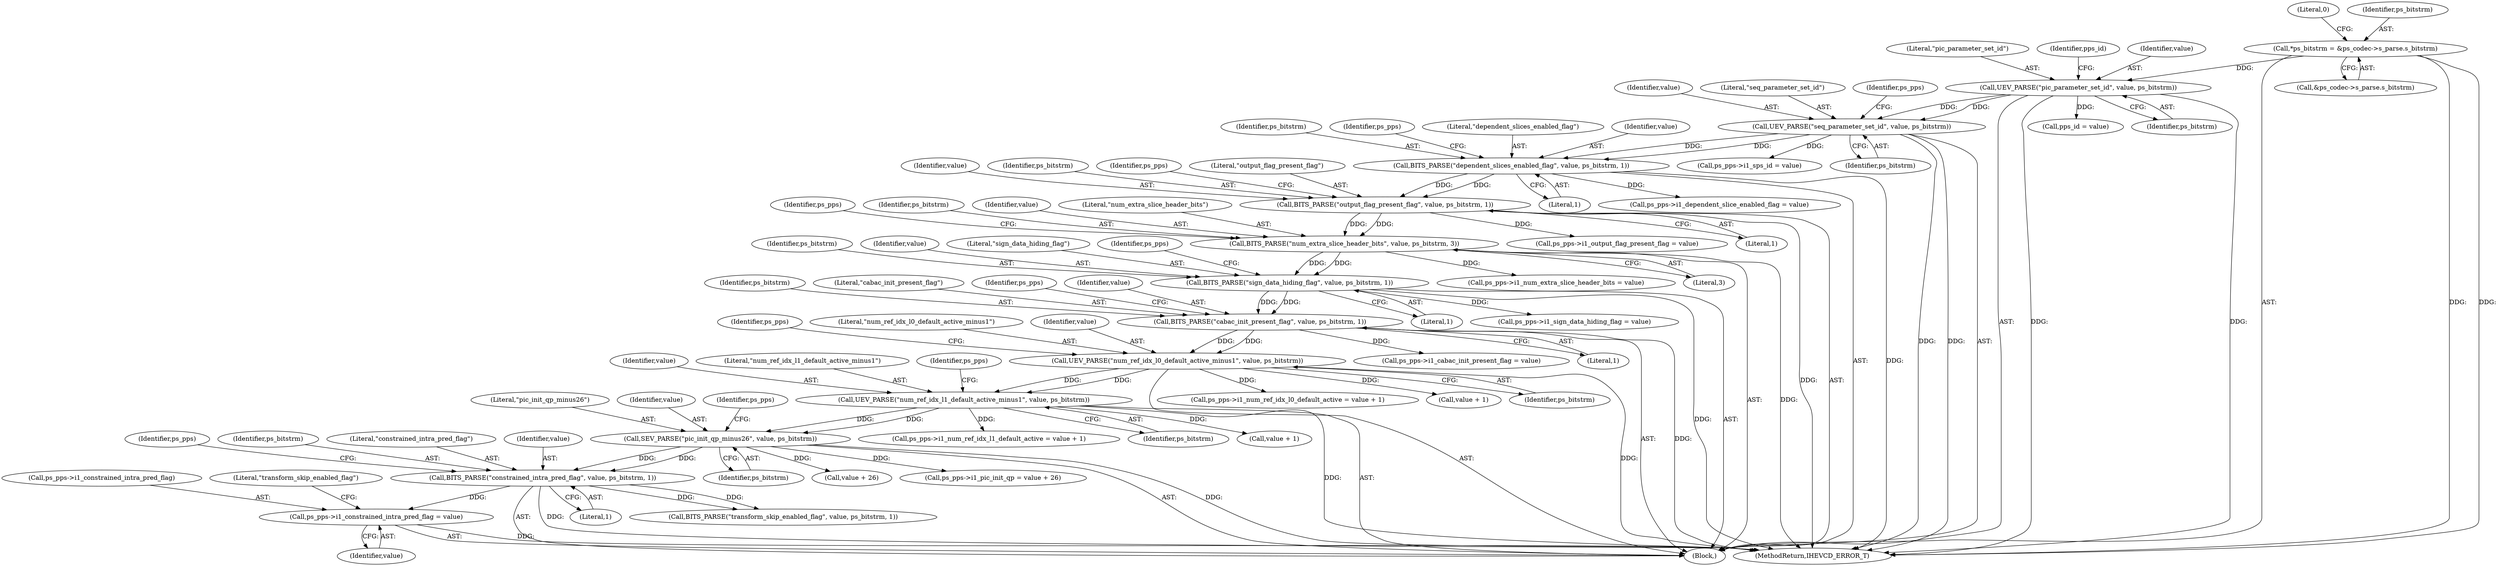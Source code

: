 digraph "0_Android_25c0ffbe6a181b4a373c3c9b421ea449d457e6ed@pointer" {
"1000310" [label="(Call,ps_pps->i1_constrained_intra_pred_flag = value)"];
"1000305" [label="(Call,BITS_PARSE(\"constrained_intra_pred_flag\", value, ps_bitstrm, 1))"];
"1000294" [label="(Call,SEV_PARSE(\"pic_init_qp_minus26\", value, ps_bitstrm))"];
"1000283" [label="(Call,UEV_PARSE(\"num_ref_idx_l1_default_active_minus1\", value, ps_bitstrm))"];
"1000272" [label="(Call,UEV_PARSE(\"num_ref_idx_l0_default_active_minus1\", value, ps_bitstrm))"];
"1000262" [label="(Call,BITS_PARSE(\"cabac_init_present_flag\", value, ps_bitstrm, 1))"];
"1000252" [label="(Call,BITS_PARSE(\"sign_data_hiding_flag\", value, ps_bitstrm, 1))"];
"1000242" [label="(Call,BITS_PARSE(\"num_extra_slice_header_bits\", value, ps_bitstrm, 3))"];
"1000232" [label="(Call,BITS_PARSE(\"output_flag_present_flag\", value, ps_bitstrm, 1))"];
"1000222" [label="(Call,BITS_PARSE(\"dependent_slices_enabled_flag\", value, ps_bitstrm, 1))"];
"1000181" [label="(Call,UEV_PARSE(\"seq_parameter_set_id\", value, ps_bitstrm))"];
"1000139" [label="(Call,UEV_PARSE(\"pic_parameter_set_id\", value, ps_bitstrm))"];
"1000123" [label="(Call,*ps_bitstrm = &ps_codec->s_parse.s_bitstrm)"];
"1000309" [label="(Literal,1)"];
"1000249" [label="(Identifier,ps_pps)"];
"1000242" [label="(Call,BITS_PARSE(\"num_extra_slice_header_bits\", value, ps_bitstrm, 3))"];
"1000311" [label="(Call,ps_pps->i1_constrained_intra_pred_flag)"];
"1000183" [label="(Identifier,value)"];
"1000285" [label="(Identifier,value)"];
"1000287" [label="(Call,ps_pps->i1_num_ref_idx_l1_default_active = value + 1)"];
"1000265" [label="(Identifier,ps_bitstrm)"];
"1000234" [label="(Identifier,value)"];
"1000295" [label="(Literal,\"pic_init_qp_minus26\")"];
"1000181" [label="(Call,UEV_PARSE(\"seq_parameter_set_id\", value, ps_bitstrm))"];
"1000294" [label="(Call,SEV_PARSE(\"pic_init_qp_minus26\", value, ps_bitstrm))"];
"1000255" [label="(Identifier,ps_bitstrm)"];
"1000276" [label="(Call,ps_pps->i1_num_ref_idx_l0_default_active = value + 1)"];
"1000263" [label="(Literal,\"cabac_init_present_flag\")"];
"1000225" [label="(Identifier,ps_bitstrm)"];
"1000254" [label="(Identifier,value)"];
"1000133" [label="(Literal,0)"];
"1000139" [label="(Call,UEV_PARSE(\"pic_parameter_set_id\", value, ps_bitstrm))"];
"1000256" [label="(Literal,1)"];
"1000283" [label="(Call,UEV_PARSE(\"num_ref_idx_l1_default_active_minus1\", value, ps_bitstrm))"];
"1000286" [label="(Identifier,ps_bitstrm)"];
"1000278" [label="(Identifier,ps_pps)"];
"1000222" [label="(Call,BITS_PARSE(\"dependent_slices_enabled_flag\", value, ps_bitstrm, 1))"];
"1000237" [label="(Call,ps_pps->i1_output_flag_present_flag = value)"];
"1000315" [label="(Call,BITS_PARSE(\"transform_skip_enabled_flag\", value, ps_bitstrm, 1))"];
"1000296" [label="(Identifier,value)"];
"1000284" [label="(Literal,\"num_ref_idx_l1_default_active_minus1\")"];
"1000245" [label="(Identifier,ps_bitstrm)"];
"1000305" [label="(Call,BITS_PARSE(\"constrained_intra_pred_flag\", value, ps_bitstrm, 1))"];
"1000269" [label="(Identifier,ps_pps)"];
"1000226" [label="(Literal,1)"];
"1000273" [label="(Literal,\"num_ref_idx_l0_default_active_minus1\")"];
"1000297" [label="(Identifier,ps_bitstrm)"];
"1000253" [label="(Literal,\"sign_data_hiding_flag\")"];
"1000312" [label="(Identifier,ps_pps)"];
"1000252" [label="(Call,BITS_PARSE(\"sign_data_hiding_flag\", value, ps_bitstrm, 1))"];
"1001047" [label="(MethodReturn,IHEVCD_ERROR_T)"];
"1000229" [label="(Identifier,ps_pps)"];
"1000223" [label="(Literal,\"dependent_slices_enabled_flag\")"];
"1000291" [label="(Call,value + 1)"];
"1000316" [label="(Literal,\"transform_skip_enabled_flag\")"];
"1000262" [label="(Call,BITS_PARSE(\"cabac_init_present_flag\", value, ps_bitstrm, 1))"];
"1000182" [label="(Literal,\"seq_parameter_set_id\")"];
"1000187" [label="(Identifier,ps_pps)"];
"1000123" [label="(Call,*ps_bitstrm = &ps_codec->s_parse.s_bitstrm)"];
"1000302" [label="(Call,value + 26)"];
"1000185" [label="(Call,ps_pps->i1_sps_id = value)"];
"1000140" [label="(Literal,\"pic_parameter_set_id\")"];
"1000232" [label="(Call,BITS_PARSE(\"output_flag_present_flag\", value, ps_bitstrm, 1))"];
"1000235" [label="(Identifier,ps_bitstrm)"];
"1000257" [label="(Call,ps_pps->i1_sign_data_hiding_flag = value)"];
"1000236" [label="(Literal,1)"];
"1000247" [label="(Call,ps_pps->i1_num_extra_slice_header_bits = value)"];
"1000144" [label="(Identifier,pps_id)"];
"1000124" [label="(Identifier,ps_bitstrm)"];
"1000143" [label="(Call,pps_id = value)"];
"1000184" [label="(Identifier,ps_bitstrm)"];
"1000111" [label="(Block,)"];
"1000314" [label="(Identifier,value)"];
"1000308" [label="(Identifier,ps_bitstrm)"];
"1000267" [label="(Call,ps_pps->i1_cabac_init_present_flag = value)"];
"1000274" [label="(Identifier,value)"];
"1000298" [label="(Call,ps_pps->i1_pic_init_qp = value + 26)"];
"1000246" [label="(Literal,3)"];
"1000239" [label="(Identifier,ps_pps)"];
"1000272" [label="(Call,UEV_PARSE(\"num_ref_idx_l0_default_active_minus1\", value, ps_bitstrm))"];
"1000280" [label="(Call,value + 1)"];
"1000264" [label="(Identifier,value)"];
"1000141" [label="(Identifier,value)"];
"1000266" [label="(Literal,1)"];
"1000300" [label="(Identifier,ps_pps)"];
"1000142" [label="(Identifier,ps_bitstrm)"];
"1000224" [label="(Identifier,value)"];
"1000233" [label="(Literal,\"output_flag_present_flag\")"];
"1000244" [label="(Identifier,value)"];
"1000306" [label="(Literal,\"constrained_intra_pred_flag\")"];
"1000275" [label="(Identifier,ps_bitstrm)"];
"1000243" [label="(Literal,\"num_extra_slice_header_bits\")"];
"1000125" [label="(Call,&ps_codec->s_parse.s_bitstrm)"];
"1000289" [label="(Identifier,ps_pps)"];
"1000227" [label="(Call,ps_pps->i1_dependent_slice_enabled_flag = value)"];
"1000259" [label="(Identifier,ps_pps)"];
"1000307" [label="(Identifier,value)"];
"1000310" [label="(Call,ps_pps->i1_constrained_intra_pred_flag = value)"];
"1000310" -> "1000111"  [label="AST: "];
"1000310" -> "1000314"  [label="CFG: "];
"1000311" -> "1000310"  [label="AST: "];
"1000314" -> "1000310"  [label="AST: "];
"1000316" -> "1000310"  [label="CFG: "];
"1000310" -> "1001047"  [label="DDG: "];
"1000305" -> "1000310"  [label="DDG: "];
"1000305" -> "1000111"  [label="AST: "];
"1000305" -> "1000309"  [label="CFG: "];
"1000306" -> "1000305"  [label="AST: "];
"1000307" -> "1000305"  [label="AST: "];
"1000308" -> "1000305"  [label="AST: "];
"1000309" -> "1000305"  [label="AST: "];
"1000312" -> "1000305"  [label="CFG: "];
"1000305" -> "1001047"  [label="DDG: "];
"1000294" -> "1000305"  [label="DDG: "];
"1000294" -> "1000305"  [label="DDG: "];
"1000305" -> "1000315"  [label="DDG: "];
"1000305" -> "1000315"  [label="DDG: "];
"1000294" -> "1000111"  [label="AST: "];
"1000294" -> "1000297"  [label="CFG: "];
"1000295" -> "1000294"  [label="AST: "];
"1000296" -> "1000294"  [label="AST: "];
"1000297" -> "1000294"  [label="AST: "];
"1000300" -> "1000294"  [label="CFG: "];
"1000294" -> "1001047"  [label="DDG: "];
"1000283" -> "1000294"  [label="DDG: "];
"1000283" -> "1000294"  [label="DDG: "];
"1000294" -> "1000298"  [label="DDG: "];
"1000294" -> "1000302"  [label="DDG: "];
"1000283" -> "1000111"  [label="AST: "];
"1000283" -> "1000286"  [label="CFG: "];
"1000284" -> "1000283"  [label="AST: "];
"1000285" -> "1000283"  [label="AST: "];
"1000286" -> "1000283"  [label="AST: "];
"1000289" -> "1000283"  [label="CFG: "];
"1000283" -> "1001047"  [label="DDG: "];
"1000272" -> "1000283"  [label="DDG: "];
"1000272" -> "1000283"  [label="DDG: "];
"1000283" -> "1000287"  [label="DDG: "];
"1000283" -> "1000291"  [label="DDG: "];
"1000272" -> "1000111"  [label="AST: "];
"1000272" -> "1000275"  [label="CFG: "];
"1000273" -> "1000272"  [label="AST: "];
"1000274" -> "1000272"  [label="AST: "];
"1000275" -> "1000272"  [label="AST: "];
"1000278" -> "1000272"  [label="CFG: "];
"1000272" -> "1001047"  [label="DDG: "];
"1000262" -> "1000272"  [label="DDG: "];
"1000262" -> "1000272"  [label="DDG: "];
"1000272" -> "1000276"  [label="DDG: "];
"1000272" -> "1000280"  [label="DDG: "];
"1000262" -> "1000111"  [label="AST: "];
"1000262" -> "1000266"  [label="CFG: "];
"1000263" -> "1000262"  [label="AST: "];
"1000264" -> "1000262"  [label="AST: "];
"1000265" -> "1000262"  [label="AST: "];
"1000266" -> "1000262"  [label="AST: "];
"1000269" -> "1000262"  [label="CFG: "];
"1000262" -> "1001047"  [label="DDG: "];
"1000252" -> "1000262"  [label="DDG: "];
"1000252" -> "1000262"  [label="DDG: "];
"1000262" -> "1000267"  [label="DDG: "];
"1000252" -> "1000111"  [label="AST: "];
"1000252" -> "1000256"  [label="CFG: "];
"1000253" -> "1000252"  [label="AST: "];
"1000254" -> "1000252"  [label="AST: "];
"1000255" -> "1000252"  [label="AST: "];
"1000256" -> "1000252"  [label="AST: "];
"1000259" -> "1000252"  [label="CFG: "];
"1000252" -> "1001047"  [label="DDG: "];
"1000242" -> "1000252"  [label="DDG: "];
"1000242" -> "1000252"  [label="DDG: "];
"1000252" -> "1000257"  [label="DDG: "];
"1000242" -> "1000111"  [label="AST: "];
"1000242" -> "1000246"  [label="CFG: "];
"1000243" -> "1000242"  [label="AST: "];
"1000244" -> "1000242"  [label="AST: "];
"1000245" -> "1000242"  [label="AST: "];
"1000246" -> "1000242"  [label="AST: "];
"1000249" -> "1000242"  [label="CFG: "];
"1000242" -> "1001047"  [label="DDG: "];
"1000232" -> "1000242"  [label="DDG: "];
"1000232" -> "1000242"  [label="DDG: "];
"1000242" -> "1000247"  [label="DDG: "];
"1000232" -> "1000111"  [label="AST: "];
"1000232" -> "1000236"  [label="CFG: "];
"1000233" -> "1000232"  [label="AST: "];
"1000234" -> "1000232"  [label="AST: "];
"1000235" -> "1000232"  [label="AST: "];
"1000236" -> "1000232"  [label="AST: "];
"1000239" -> "1000232"  [label="CFG: "];
"1000232" -> "1001047"  [label="DDG: "];
"1000222" -> "1000232"  [label="DDG: "];
"1000222" -> "1000232"  [label="DDG: "];
"1000232" -> "1000237"  [label="DDG: "];
"1000222" -> "1000111"  [label="AST: "];
"1000222" -> "1000226"  [label="CFG: "];
"1000223" -> "1000222"  [label="AST: "];
"1000224" -> "1000222"  [label="AST: "];
"1000225" -> "1000222"  [label="AST: "];
"1000226" -> "1000222"  [label="AST: "];
"1000229" -> "1000222"  [label="CFG: "];
"1000222" -> "1001047"  [label="DDG: "];
"1000181" -> "1000222"  [label="DDG: "];
"1000181" -> "1000222"  [label="DDG: "];
"1000222" -> "1000227"  [label="DDG: "];
"1000181" -> "1000111"  [label="AST: "];
"1000181" -> "1000184"  [label="CFG: "];
"1000182" -> "1000181"  [label="AST: "];
"1000183" -> "1000181"  [label="AST: "];
"1000184" -> "1000181"  [label="AST: "];
"1000187" -> "1000181"  [label="CFG: "];
"1000181" -> "1001047"  [label="DDG: "];
"1000181" -> "1001047"  [label="DDG: "];
"1000139" -> "1000181"  [label="DDG: "];
"1000139" -> "1000181"  [label="DDG: "];
"1000181" -> "1000185"  [label="DDG: "];
"1000139" -> "1000111"  [label="AST: "];
"1000139" -> "1000142"  [label="CFG: "];
"1000140" -> "1000139"  [label="AST: "];
"1000141" -> "1000139"  [label="AST: "];
"1000142" -> "1000139"  [label="AST: "];
"1000144" -> "1000139"  [label="CFG: "];
"1000139" -> "1001047"  [label="DDG: "];
"1000139" -> "1001047"  [label="DDG: "];
"1000123" -> "1000139"  [label="DDG: "];
"1000139" -> "1000143"  [label="DDG: "];
"1000123" -> "1000111"  [label="AST: "];
"1000123" -> "1000125"  [label="CFG: "];
"1000124" -> "1000123"  [label="AST: "];
"1000125" -> "1000123"  [label="AST: "];
"1000133" -> "1000123"  [label="CFG: "];
"1000123" -> "1001047"  [label="DDG: "];
"1000123" -> "1001047"  [label="DDG: "];
}

